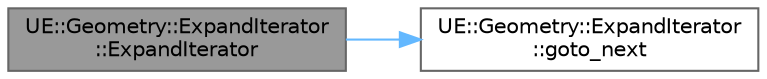 digraph "UE::Geometry::ExpandIterator::ExpandIterator"
{
 // INTERACTIVE_SVG=YES
 // LATEX_PDF_SIZE
  bgcolor="transparent";
  edge [fontname=Helvetica,fontsize=10,labelfontname=Helvetica,labelfontsize=10];
  node [fontname=Helvetica,fontsize=10,shape=box,height=0.2,width=0.4];
  rankdir="LR";
  Node1 [id="Node000001",label="UE::Geometry::ExpandIterator\l::ExpandIterator",height=0.2,width=0.4,color="gray40", fillcolor="grey60", style="filled", fontcolor="black",tooltip=" "];
  Node1 -> Node2 [id="edge1_Node000001_Node000002",color="steelblue1",style="solid",tooltip=" "];
  Node2 [id="Node000002",label="UE::Geometry::ExpandIterator\l::goto_next",height=0.2,width=0.4,color="grey40", fillcolor="white", style="filled",URL="$dd/d44/classUE_1_1Geometry_1_1ExpandIterator.html#a6ae51e6f6b390e26481064a4bae2f9fc",tooltip=" "];
}
